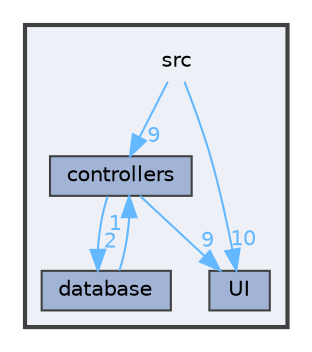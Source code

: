 digraph "src"
{
 // LATEX_PDF_SIZE
  bgcolor="transparent";
  edge [fontname=Helvetica,fontsize=10,labelfontname=Helvetica,labelfontsize=10];
  node [fontname=Helvetica,fontsize=10,shape=box,height=0.2,width=0.4];
  compound=true
  subgraph clusterdir_68267d1309a1af8e8297ef4c3efbcdba {
    graph [ bgcolor="#edf0f7", pencolor="grey25", label="", fontname=Helvetica,fontsize=10 style="filled,bold", URL="dir_68267d1309a1af8e8297ef4c3efbcdba.html",tooltip=""]
    dir_68267d1309a1af8e8297ef4c3efbcdba [shape=plaintext, label="src"];
  dir_bbd6674d859f4cefaacb708974cac240 [label="controllers", fillcolor="#a2b4d6", color="grey25", style="filled", URL="dir_bbd6674d859f4cefaacb708974cac240.html",tooltip=""];
  dir_803ee67260c130b45d29089798491ab2 [label="database", fillcolor="#a2b4d6", color="grey25", style="filled", URL="dir_803ee67260c130b45d29089798491ab2.html",tooltip=""];
  dir_7ad25bca70c4d3d9103f75d82f41ef94 [label="UI", fillcolor="#a2b4d6", color="grey25", style="filled", URL="dir_7ad25bca70c4d3d9103f75d82f41ef94.html",tooltip=""];
  }
  dir_68267d1309a1af8e8297ef4c3efbcdba->dir_7ad25bca70c4d3d9103f75d82f41ef94 [headlabel="10", labeldistance=1.5 headhref="dir_000007_000008.html" href="dir_000007_000008.html" color="steelblue1" fontcolor="steelblue1"];
  dir_68267d1309a1af8e8297ef4c3efbcdba->dir_bbd6674d859f4cefaacb708974cac240 [headlabel="9", labeldistance=1.5 headhref="dir_000007_000002.html" href="dir_000007_000002.html" color="steelblue1" fontcolor="steelblue1"];
  dir_bbd6674d859f4cefaacb708974cac240->dir_7ad25bca70c4d3d9103f75d82f41ef94 [headlabel="9", labeldistance=1.5 headhref="dir_000002_000008.html" href="dir_000002_000008.html" color="steelblue1" fontcolor="steelblue1"];
  dir_bbd6674d859f4cefaacb708974cac240->dir_803ee67260c130b45d29089798491ab2 [headlabel="2", labeldistance=1.5 headhref="dir_000002_000003.html" href="dir_000002_000003.html" color="steelblue1" fontcolor="steelblue1"];
  dir_803ee67260c130b45d29089798491ab2->dir_bbd6674d859f4cefaacb708974cac240 [headlabel="1", labeldistance=1.5 headhref="dir_000003_000002.html" href="dir_000003_000002.html" color="steelblue1" fontcolor="steelblue1"];
}
